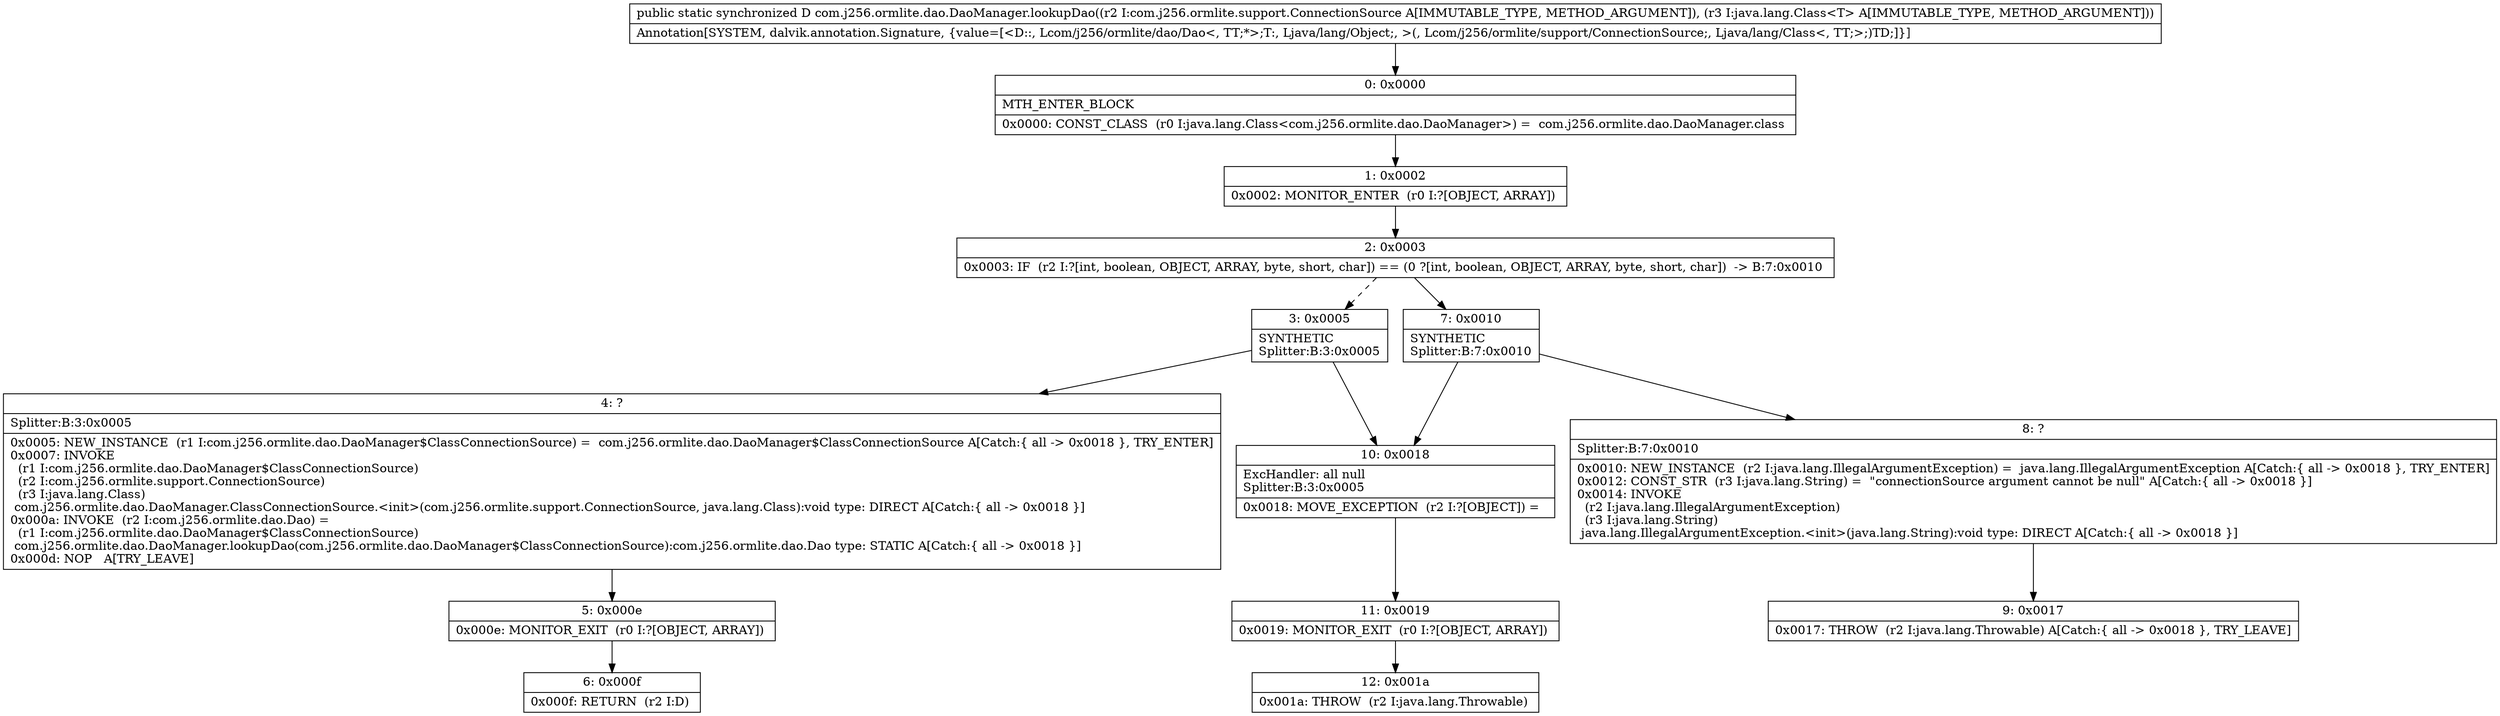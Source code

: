 digraph "CFG forcom.j256.ormlite.dao.DaoManager.lookupDao(Lcom\/j256\/ormlite\/support\/ConnectionSource;Ljava\/lang\/Class;)Lcom\/j256\/ormlite\/dao\/Dao;" {
Node_0 [shape=record,label="{0\:\ 0x0000|MTH_ENTER_BLOCK\l|0x0000: CONST_CLASS  (r0 I:java.lang.Class\<com.j256.ormlite.dao.DaoManager\>) =  com.j256.ormlite.dao.DaoManager.class \l}"];
Node_1 [shape=record,label="{1\:\ 0x0002|0x0002: MONITOR_ENTER  (r0 I:?[OBJECT, ARRAY]) \l}"];
Node_2 [shape=record,label="{2\:\ 0x0003|0x0003: IF  (r2 I:?[int, boolean, OBJECT, ARRAY, byte, short, char]) == (0 ?[int, boolean, OBJECT, ARRAY, byte, short, char])  \-\> B:7:0x0010 \l}"];
Node_3 [shape=record,label="{3\:\ 0x0005|SYNTHETIC\lSplitter:B:3:0x0005\l}"];
Node_4 [shape=record,label="{4\:\ ?|Splitter:B:3:0x0005\l|0x0005: NEW_INSTANCE  (r1 I:com.j256.ormlite.dao.DaoManager$ClassConnectionSource) =  com.j256.ormlite.dao.DaoManager$ClassConnectionSource A[Catch:\{ all \-\> 0x0018 \}, TRY_ENTER]\l0x0007: INVOKE  \l  (r1 I:com.j256.ormlite.dao.DaoManager$ClassConnectionSource)\l  (r2 I:com.j256.ormlite.support.ConnectionSource)\l  (r3 I:java.lang.Class)\l com.j256.ormlite.dao.DaoManager.ClassConnectionSource.\<init\>(com.j256.ormlite.support.ConnectionSource, java.lang.Class):void type: DIRECT A[Catch:\{ all \-\> 0x0018 \}]\l0x000a: INVOKE  (r2 I:com.j256.ormlite.dao.Dao) = \l  (r1 I:com.j256.ormlite.dao.DaoManager$ClassConnectionSource)\l com.j256.ormlite.dao.DaoManager.lookupDao(com.j256.ormlite.dao.DaoManager$ClassConnectionSource):com.j256.ormlite.dao.Dao type: STATIC A[Catch:\{ all \-\> 0x0018 \}]\l0x000d: NOP   A[TRY_LEAVE]\l}"];
Node_5 [shape=record,label="{5\:\ 0x000e|0x000e: MONITOR_EXIT  (r0 I:?[OBJECT, ARRAY]) \l}"];
Node_6 [shape=record,label="{6\:\ 0x000f|0x000f: RETURN  (r2 I:D) \l}"];
Node_7 [shape=record,label="{7\:\ 0x0010|SYNTHETIC\lSplitter:B:7:0x0010\l}"];
Node_8 [shape=record,label="{8\:\ ?|Splitter:B:7:0x0010\l|0x0010: NEW_INSTANCE  (r2 I:java.lang.IllegalArgumentException) =  java.lang.IllegalArgumentException A[Catch:\{ all \-\> 0x0018 \}, TRY_ENTER]\l0x0012: CONST_STR  (r3 I:java.lang.String) =  \"connectionSource argument cannot be null\" A[Catch:\{ all \-\> 0x0018 \}]\l0x0014: INVOKE  \l  (r2 I:java.lang.IllegalArgumentException)\l  (r3 I:java.lang.String)\l java.lang.IllegalArgumentException.\<init\>(java.lang.String):void type: DIRECT A[Catch:\{ all \-\> 0x0018 \}]\l}"];
Node_9 [shape=record,label="{9\:\ 0x0017|0x0017: THROW  (r2 I:java.lang.Throwable) A[Catch:\{ all \-\> 0x0018 \}, TRY_LEAVE]\l}"];
Node_10 [shape=record,label="{10\:\ 0x0018|ExcHandler: all null\lSplitter:B:3:0x0005\l|0x0018: MOVE_EXCEPTION  (r2 I:?[OBJECT]) =  \l}"];
Node_11 [shape=record,label="{11\:\ 0x0019|0x0019: MONITOR_EXIT  (r0 I:?[OBJECT, ARRAY]) \l}"];
Node_12 [shape=record,label="{12\:\ 0x001a|0x001a: THROW  (r2 I:java.lang.Throwable) \l}"];
MethodNode[shape=record,label="{public static synchronized D com.j256.ormlite.dao.DaoManager.lookupDao((r2 I:com.j256.ormlite.support.ConnectionSource A[IMMUTABLE_TYPE, METHOD_ARGUMENT]), (r3 I:java.lang.Class\<T\> A[IMMUTABLE_TYPE, METHOD_ARGUMENT]))  | Annotation[SYSTEM, dalvik.annotation.Signature, \{value=[\<D::, Lcom\/j256\/ormlite\/dao\/Dao\<, TT;*\>;T:, Ljava\/lang\/Object;, \>(, Lcom\/j256\/ormlite\/support\/ConnectionSource;, Ljava\/lang\/Class\<, TT;\>;)TD;]\}]\l}"];
MethodNode -> Node_0;
Node_0 -> Node_1;
Node_1 -> Node_2;
Node_2 -> Node_3[style=dashed];
Node_2 -> Node_7;
Node_3 -> Node_4;
Node_3 -> Node_10;
Node_4 -> Node_5;
Node_5 -> Node_6;
Node_7 -> Node_8;
Node_7 -> Node_10;
Node_8 -> Node_9;
Node_10 -> Node_11;
Node_11 -> Node_12;
}

